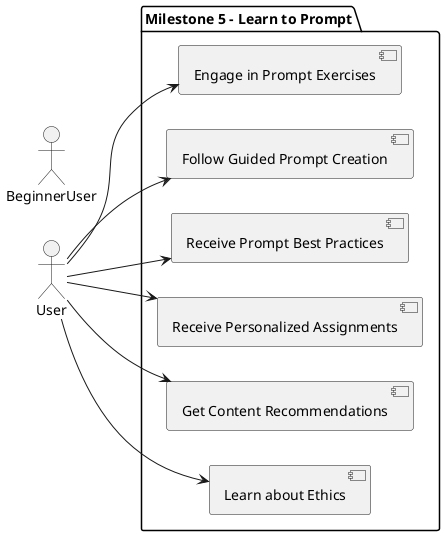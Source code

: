 @startuml
left to right direction

actor User as User
actor BeginnerUser as Beginner

package "Milestone 5 - Learn to Prompt" {
    [Engage in Prompt Exercises] as UC5_1
    [Follow Guided Prompt Creation] as UC5_2
    [Receive Prompt Best Practices] as UC5_3
    [Receive Personalized Assignments] as UC5_5
    [Get Content Recommendations] as UC5_6
    [Learn about Ethics] as UC5_7
}

User --> UC5_1
User --> UC5_2
User --> UC5_3
User --> UC5_5
User --> UC5_6
User --> UC5_7

@enduml
